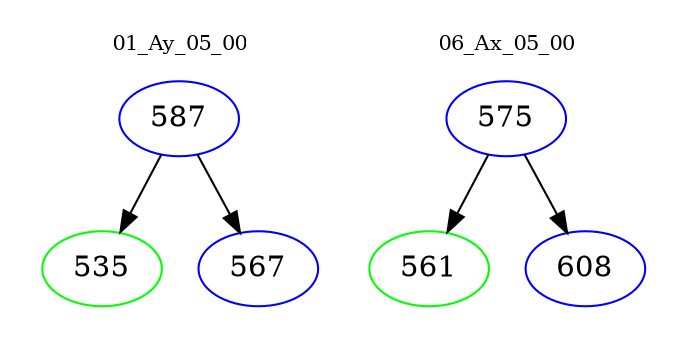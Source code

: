 digraph{
subgraph cluster_0 {
color = white
label = "01_Ay_05_00";
fontsize=10;
T0_587 [label="587", color="blue"]
T0_587 -> T0_535 [color="black"]
T0_535 [label="535", color="green"]
T0_587 -> T0_567 [color="black"]
T0_567 [label="567", color="blue"]
}
subgraph cluster_1 {
color = white
label = "06_Ax_05_00";
fontsize=10;
T1_575 [label="575", color="blue"]
T1_575 -> T1_561 [color="black"]
T1_561 [label="561", color="green"]
T1_575 -> T1_608 [color="black"]
T1_608 [label="608", color="blue"]
}
}
